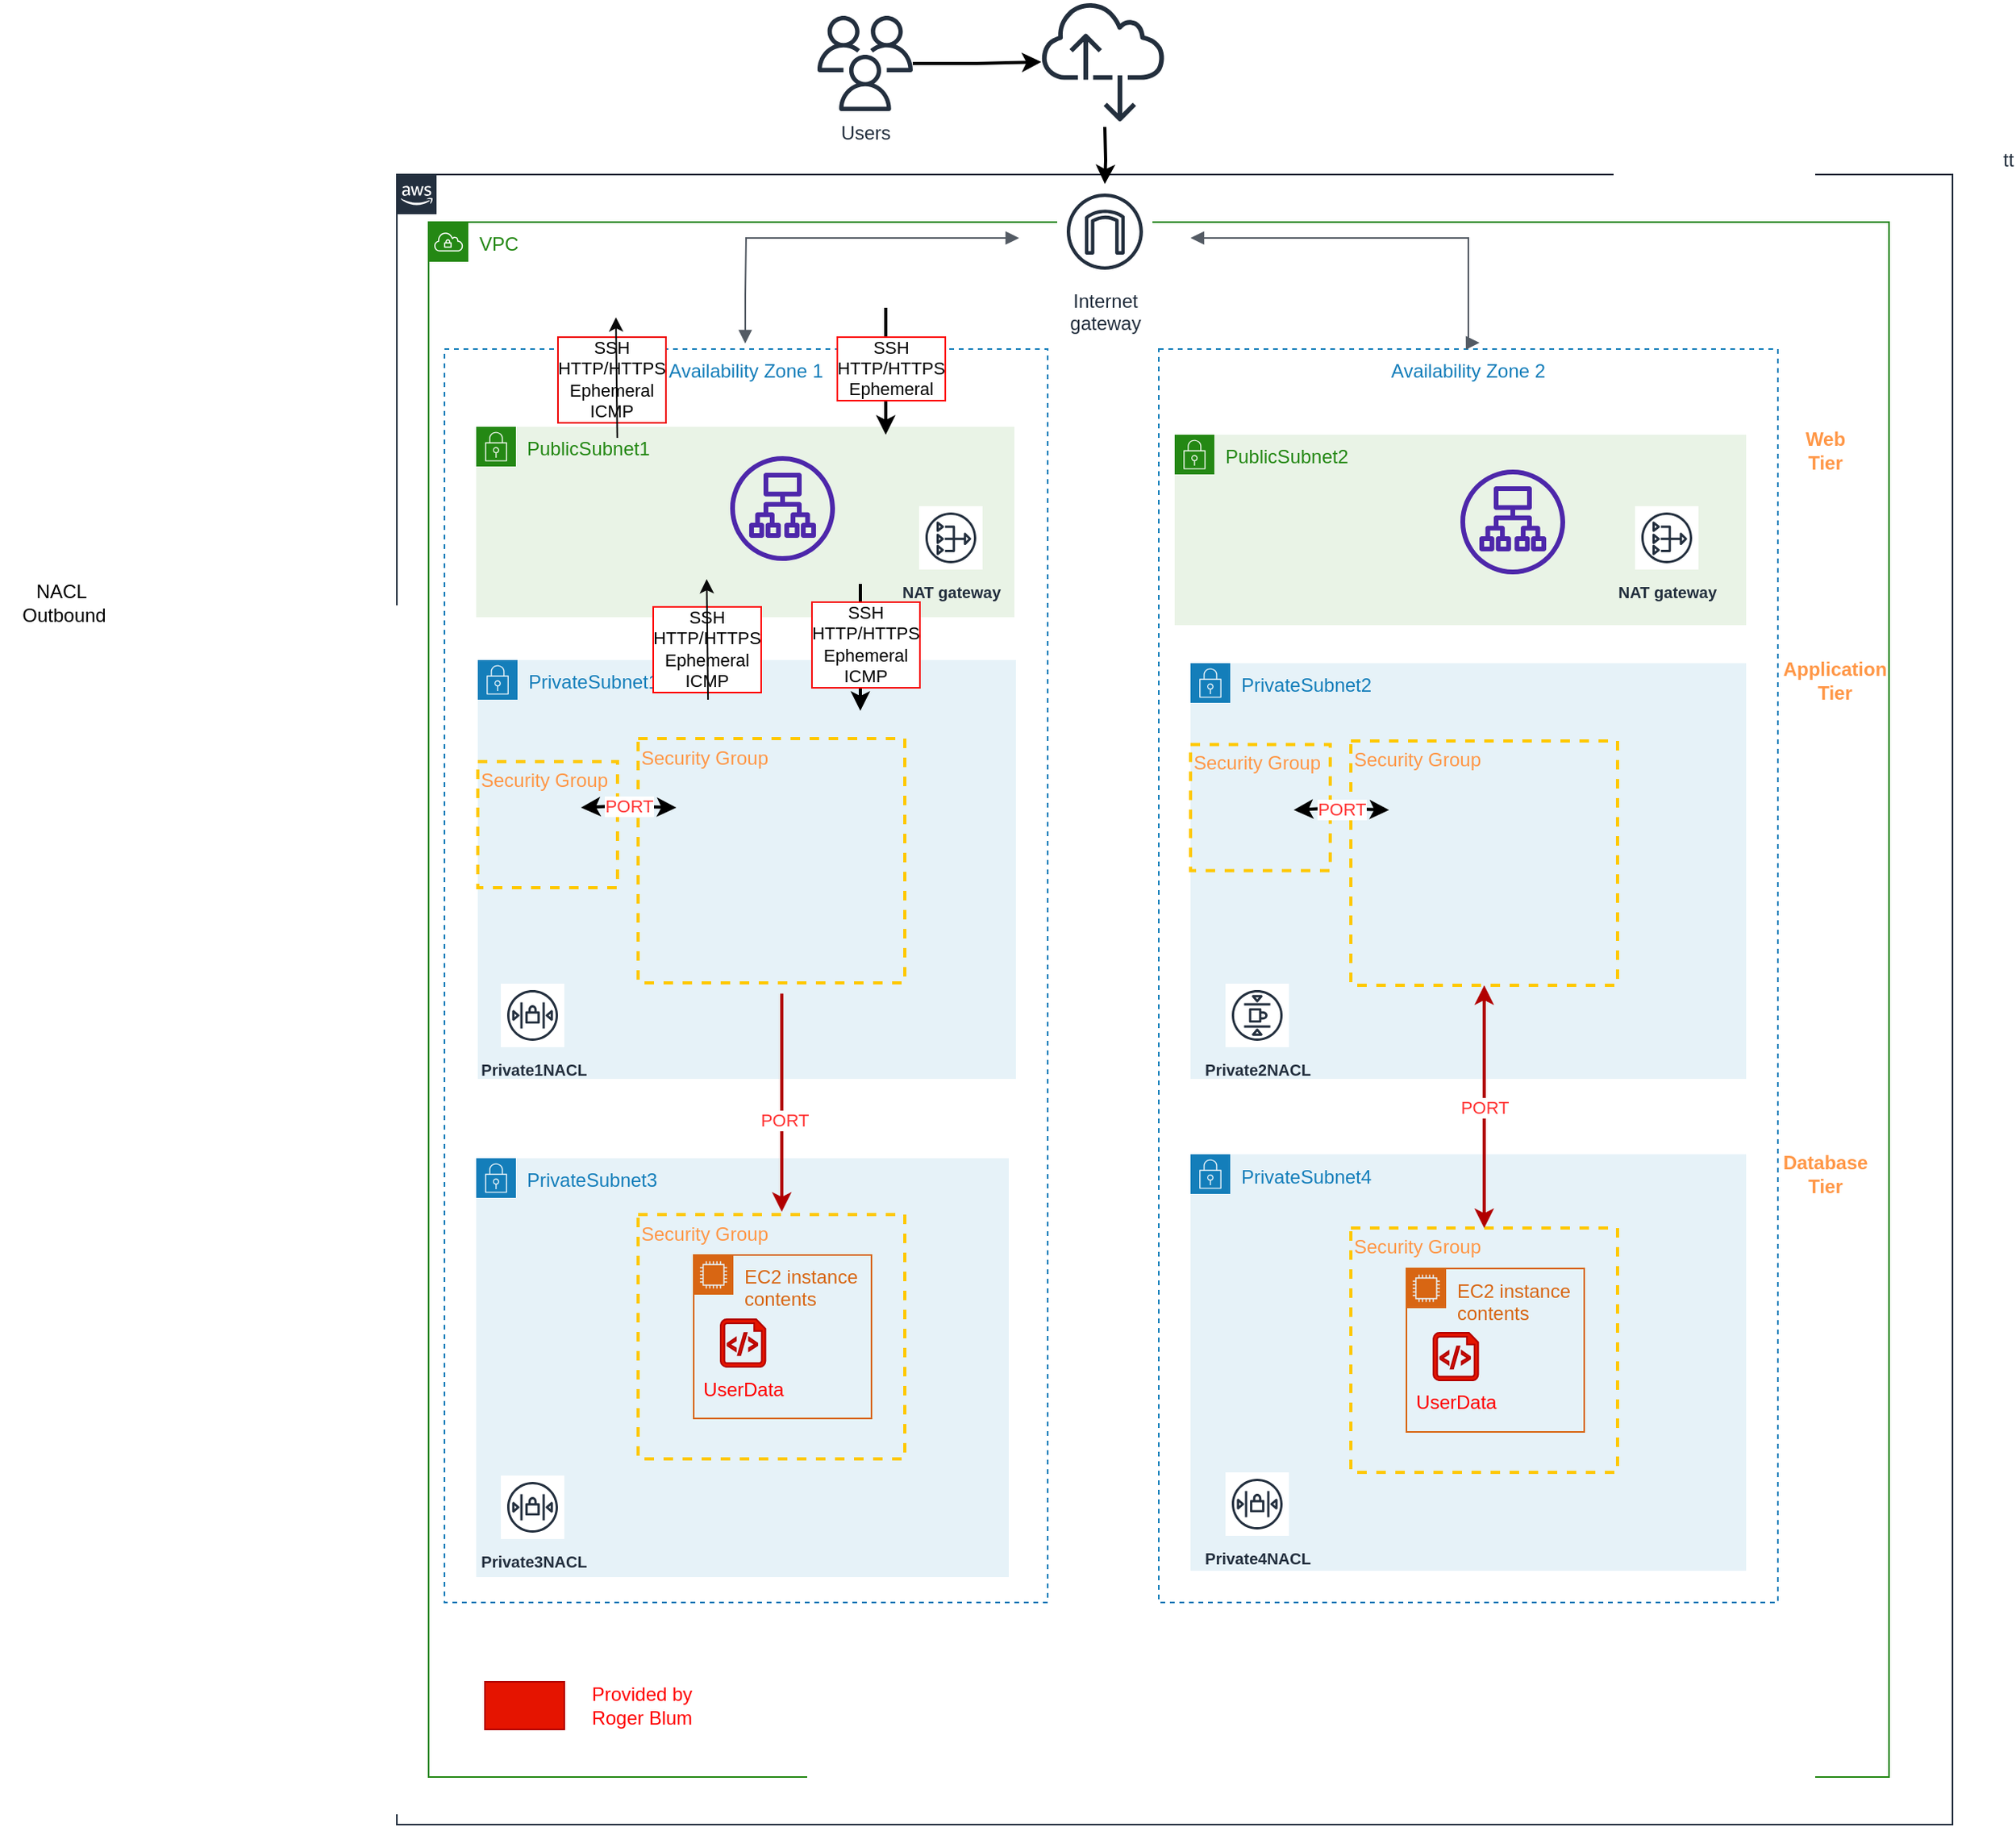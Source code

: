 <mxfile version="20.7.4" type="device"><diagram id="jrXY4hO8n29qiqvIHeQG" name="Page-1"><mxGraphModel dx="3018" dy="2140" grid="1" gridSize="10" guides="1" tooltips="1" connect="1" arrows="1" fold="1" page="0" pageScale="1" pageWidth="827" pageHeight="1169" math="0" shadow="0"><root><mxCell id="0"/><mxCell id="1" parent="0"/><mxCell id="5G6M97Ru5O6IGqaMy1Rf-31" value="Availability Zone 1" style="strokeColor=#147EBA;dashed=1;verticalAlign=top;fontStyle=0;fontColor=#147EBA;" parent="1" vertex="1"><mxGeometry x="-1020" y="-690" width="380" height="790" as="geometry"/></mxCell><mxCell id="5G6M97Ru5O6IGqaMy1Rf-26" value="PrivateSubnet1" style="points=[[0,0],[0.25,0],[0.5,0],[0.75,0],[1,0],[1,0.25],[1,0.5],[1,0.75],[1,1],[0.75,1],[0.5,1],[0.25,1],[0,1],[0,0.75],[0,0.5],[0,0.25]];outlineConnect=0;gradientColor=none;html=1;whiteSpace=wrap;fontSize=12;fontStyle=0;shape=mxgraph.aws4.group;grIcon=mxgraph.aws4.group_security_group;grStroke=0;strokeColor=#147EBA;fillColor=#E6F2F8;verticalAlign=top;align=left;spacingLeft=30;fontColor=#147EBA;dashed=0;" parent="1" vertex="1"><mxGeometry x="-999" y="-494" width="339" height="264" as="geometry"/></mxCell><mxCell id="5G6M97Ru5O6IGqaMy1Rf-22" value="tt" style="points=[[0,0],[0.25,0],[0.5,0],[0.75,0],[1,0],[1,0.25],[1,0.5],[1,0.75],[1,1],[0.75,1],[0.5,1],[0.25,1],[0,1],[0,0.75],[0,0.5],[0,0.25]];outlineConnect=0;gradientColor=none;html=1;whiteSpace=wrap;fontSize=12;fontStyle=0;shape=mxgraph.aws4.group;grIcon=mxgraph.aws4.group_aws_cloud_alt;strokeColor=#232F3E;verticalAlign=bottom;align=left;spacingLeft=30;fontColor=#232F3E;dashed=0;fillColor=none;labelPosition=right;verticalLabelPosition=top;" parent="1" vertex="1"><mxGeometry x="-1050" y="-800" width="980" height="1040" as="geometry"/></mxCell><mxCell id="5G6M97Ru5O6IGqaMy1Rf-23" value="VPC" style="points=[[0,0],[0.25,0],[0.5,0],[0.75,0],[1,0],[1,0.25],[1,0.5],[1,0.75],[1,1],[0.75,1],[0.5,1],[0.25,1],[0,1],[0,0.75],[0,0.5],[0,0.25]];outlineConnect=0;gradientColor=none;html=1;whiteSpace=wrap;fontSize=12;fontStyle=0;shape=mxgraph.aws4.group;grIcon=mxgraph.aws4.group_vpc;strokeColor=#248814;fillColor=none;verticalAlign=top;align=left;spacingLeft=30;dashed=0;fontColor=#248814;" parent="1" vertex="1"><mxGeometry x="-1030" y="-770" width="920" height="980" as="geometry"/></mxCell><mxCell id="5G6M97Ru5O6IGqaMy1Rf-32" value="Availability Zone 2" style="strokeColor=#147EBA;dashed=1;verticalAlign=top;fontStyle=0;fontColor=#147EBA;" parent="1" vertex="1"><mxGeometry x="-570" y="-690" width="390" height="790" as="geometry"/></mxCell><mxCell id="5G6M97Ru5O6IGqaMy1Rf-24" value="PublicSubnet1" style="points=[[0,0],[0.25,0],[0.5,0],[0.75,0],[1,0],[1,0.25],[1,0.5],[1,0.75],[1,1],[0.75,1],[0.5,1],[0.25,1],[0,1],[0,0.75],[0,0.5],[0,0.25]];outlineConnect=0;gradientColor=none;html=1;whiteSpace=wrap;fontSize=12;fontStyle=0;shape=mxgraph.aws4.group;grIcon=mxgraph.aws4.group_security_group;grStroke=0;strokeColor=#248814;fillColor=#E9F3E6;verticalAlign=top;align=left;spacingLeft=30;fontColor=#248814;dashed=0;" parent="1" vertex="1"><mxGeometry x="-1000" y="-641" width="339" height="120" as="geometry"/></mxCell><mxCell id="5G6M97Ru5O6IGqaMy1Rf-25" value="PublicSubnet2" style="points=[[0,0],[0.25,0],[0.5,0],[0.75,0],[1,0],[1,0.25],[1,0.5],[1,0.75],[1,1],[0.75,1],[0.5,1],[0.25,1],[0,1],[0,0.75],[0,0.5],[0,0.25]];outlineConnect=0;gradientColor=none;html=1;whiteSpace=wrap;fontSize=12;fontStyle=0;shape=mxgraph.aws4.group;grIcon=mxgraph.aws4.group_security_group;grStroke=0;strokeColor=#248814;fillColor=#E9F3E6;verticalAlign=top;align=left;spacingLeft=30;fontColor=#248814;dashed=0;" parent="1" vertex="1"><mxGeometry x="-560" y="-636" width="360" height="120" as="geometry"/></mxCell><mxCell id="5G6M97Ru5O6IGqaMy1Rf-27" value="PrivateSubnet2" style="points=[[0,0],[0.25,0],[0.5,0],[0.75,0],[1,0],[1,0.25],[1,0.5],[1,0.75],[1,1],[0.75,1],[0.5,1],[0.25,1],[0,1],[0,0.75],[0,0.5],[0,0.25]];outlineConnect=0;gradientColor=none;html=1;whiteSpace=wrap;fontSize=12;fontStyle=0;shape=mxgraph.aws4.group;grIcon=mxgraph.aws4.group_security_group;grStroke=0;strokeColor=#147EBA;fillColor=#E6F2F8;verticalAlign=top;align=left;spacingLeft=30;fontColor=#147EBA;dashed=0;" parent="1" vertex="1"><mxGeometry x="-550" y="-492" width="350" height="262" as="geometry"/></mxCell><mxCell id="xLXbCmjDXcXgFieV5TB8-3" value="" style="edgeStyle=orthogonalEdgeStyle;rounded=0;orthogonalLoop=1;jettySize=auto;html=1;strokeWidth=2;" parent="1" source="5G6M97Ru5O6IGqaMy1Rf-37" target="xLXbCmjDXcXgFieV5TB8-2" edge="1"><mxGeometry relative="1" as="geometry"/></mxCell><mxCell id="5G6M97Ru5O6IGqaMy1Rf-37" value="Users" style="outlineConnect=0;fontColor=#232F3E;gradientColor=none;fillColor=#232F3E;strokeColor=none;dashed=0;verticalLabelPosition=bottom;verticalAlign=top;align=center;html=1;fontSize=12;fontStyle=0;aspect=fixed;pointerEvents=1;shape=mxgraph.aws4.users;" parent="1" vertex="1"><mxGeometry x="-785" y="-900" width="60" height="60" as="geometry"/></mxCell><mxCell id="1VqNuTZfQqDqZBqzcLF3-1" value="&lt;font style=&quot;font-size: 10px;&quot;&gt;&lt;b&gt;NAT gateway&lt;/b&gt;&lt;/font&gt;" style="sketch=0;outlineConnect=0;fontColor=#232F3E;gradientColor=none;strokeColor=#232F3E;fillColor=#ffffff;dashed=0;verticalLabelPosition=bottom;verticalAlign=top;align=center;html=1;fontSize=12;fontStyle=0;aspect=fixed;shape=mxgraph.aws4.resourceIcon;resIcon=mxgraph.aws4.nat_gateway;" parent="1" vertex="1"><mxGeometry x="-721" y="-591" width="40" height="40" as="geometry"/></mxCell><mxCell id="1VqNuTZfQqDqZBqzcLF3-2" value="&lt;b&gt;&lt;font style=&quot;font-size: 10px;&quot;&gt;NAT gateway&lt;/font&gt;&lt;/b&gt;" style="sketch=0;outlineConnect=0;fontColor=#232F3E;gradientColor=none;strokeColor=#232F3E;fillColor=#ffffff;dashed=0;verticalLabelPosition=bottom;verticalAlign=top;align=center;html=1;fontSize=12;fontStyle=0;aspect=fixed;shape=mxgraph.aws4.resourceIcon;resIcon=mxgraph.aws4.nat_gateway;" parent="1" vertex="1"><mxGeometry x="-270" y="-591" width="40" height="40" as="geometry"/></mxCell><mxCell id="1VqNuTZfQqDqZBqzcLF3-11" value="" style="edgeStyle=orthogonalEdgeStyle;html=1;endArrow=block;elbow=vertical;startArrow=block;startFill=1;endFill=1;strokeColor=#545B64;rounded=0;entryX=0;entryY=0.5;entryDx=0;entryDy=0;entryPerimeter=0;exitX=0.472;exitY=0.001;exitDx=0;exitDy=0;exitPerimeter=0;" parent="1" edge="1"><mxGeometry width="100" relative="1" as="geometry"><mxPoint x="-830.52" y="-693.52" as="sourcePoint"/><mxPoint x="-658" y="-760.0" as="targetPoint"/><Array as="points"><mxPoint x="-830" y="-724"/><mxPoint x="-830" y="-760"/></Array></mxGeometry></mxCell><mxCell id="1VqNuTZfQqDqZBqzcLF3-14" value="" style="edgeStyle=orthogonalEdgeStyle;html=1;endArrow=block;elbow=vertical;startArrow=block;startFill=1;endFill=1;strokeColor=#545B64;rounded=0;exitX=0.518;exitY=-0.005;exitDx=0;exitDy=0;exitPerimeter=0;" parent="1" source="5G6M97Ru5O6IGqaMy1Rf-32" edge="1"><mxGeometry width="100" relative="1" as="geometry"><mxPoint x="-375" y="-700" as="sourcePoint"/><mxPoint x="-550" y="-760" as="targetPoint"/><Array as="points"><mxPoint x="-375" y="-760"/></Array></mxGeometry></mxCell><mxCell id="xLXbCmjDXcXgFieV5TB8-1" value="Internet&#10;gateway" style="sketch=0;outlineConnect=0;fontColor=#232F3E;gradientColor=none;strokeColor=#232F3E;fillColor=#ffffff;dashed=0;verticalLabelPosition=bottom;verticalAlign=top;align=center;html=1;fontSize=12;fontStyle=0;aspect=fixed;shape=mxgraph.aws4.resourceIcon;resIcon=mxgraph.aws4.internet_gateway;" parent="1" vertex="1"><mxGeometry x="-634" y="-794" width="60" height="60" as="geometry"/></mxCell><mxCell id="xLXbCmjDXcXgFieV5TB8-4" value="" style="edgeStyle=orthogonalEdgeStyle;rounded=0;orthogonalLoop=1;jettySize=auto;html=1;strokeWidth=2;" parent="1" target="xLXbCmjDXcXgFieV5TB8-1" edge="1"><mxGeometry relative="1" as="geometry"><mxPoint x="-604" y="-830" as="sourcePoint"/></mxGeometry></mxCell><mxCell id="xLXbCmjDXcXgFieV5TB8-2" value="" style="sketch=0;outlineConnect=0;fontColor=#232F3E;gradientColor=none;fillColor=#232F3D;strokeColor=none;dashed=0;verticalLabelPosition=bottom;verticalAlign=top;align=center;html=1;fontSize=12;fontStyle=0;aspect=fixed;pointerEvents=1;shape=mxgraph.aws4.internet_alt2;" parent="1" vertex="1"><mxGeometry x="-644" y="-910" width="78" height="78" as="geometry"/></mxCell><mxCell id="xLXbCmjDXcXgFieV5TB8-15" value="PrivateSubnet3" style="points=[[0,0],[0.25,0],[0.5,0],[0.75,0],[1,0],[1,0.25],[1,0.5],[1,0.75],[1,1],[0.75,1],[0.5,1],[0.25,1],[0,1],[0,0.75],[0,0.5],[0,0.25]];outlineConnect=0;gradientColor=none;html=1;whiteSpace=wrap;fontSize=12;fontStyle=0;shape=mxgraph.aws4.group;grIcon=mxgraph.aws4.group_security_group;grStroke=0;strokeColor=#147EBA;fillColor=#E6F2F8;verticalAlign=top;align=left;spacingLeft=30;fontColor=#147EBA;dashed=0;" parent="1" vertex="1"><mxGeometry x="-1000" y="-180" width="335.5" height="264" as="geometry"/></mxCell><mxCell id="xLXbCmjDXcXgFieV5TB8-18" value="PrivateSubnet4" style="points=[[0,0],[0.25,0],[0.5,0],[0.75,0],[1,0],[1,0.25],[1,0.5],[1,0.75],[1,1],[0.75,1],[0.5,1],[0.25,1],[0,1],[0,0.75],[0,0.5],[0,0.25]];outlineConnect=0;gradientColor=none;html=1;whiteSpace=wrap;fontSize=12;fontStyle=0;shape=mxgraph.aws4.group;grIcon=mxgraph.aws4.group_security_group;grStroke=0;strokeColor=#147EBA;fillColor=#E6F2F8;verticalAlign=top;align=left;spacingLeft=30;fontColor=#147EBA;dashed=0;" parent="1" vertex="1"><mxGeometry x="-550" y="-182.5" width="350" height="262.5" as="geometry"/></mxCell><mxCell id="uyt5jaZ_HBhLrm_yC9xE-3" value="Web&lt;br&gt;Tier" style="text;strokeColor=none;align=center;fillColor=none;html=1;verticalAlign=middle;whiteSpace=wrap;rounded=0;fontColor=#FF9747;fontStyle=1" parent="1" vertex="1"><mxGeometry x="-180" y="-641" width="60" height="30" as="geometry"/></mxCell><mxCell id="uyt5jaZ_HBhLrm_yC9xE-4" value="Application&lt;br&gt;Tier" style="text;strokeColor=none;align=center;fillColor=none;html=1;verticalAlign=middle;whiteSpace=wrap;rounded=0;fontColor=#FF9747;fontStyle=1" parent="1" vertex="1"><mxGeometry x="-174" y="-496" width="60" height="30" as="geometry"/></mxCell><mxCell id="uyt5jaZ_HBhLrm_yC9xE-5" value="Database&lt;br&gt;Tier" style="text;strokeColor=none;align=center;fillColor=none;html=1;verticalAlign=middle;whiteSpace=wrap;rounded=0;fontColor=#FF9747;fontStyle=1" parent="1" vertex="1"><mxGeometry x="-180" y="-185.5" width="60" height="30" as="geometry"/></mxCell><mxCell id="uyt5jaZ_HBhLrm_yC9xE-8" value="&lt;font style=&quot;font-size: 10px;&quot;&gt;Private1NACL&lt;/font&gt;" style="sketch=0;outlineConnect=0;fontColor=#232F3E;gradientColor=none;strokeColor=#232F3E;fillColor=#ffffff;dashed=0;verticalLabelPosition=bottom;verticalAlign=top;align=center;html=1;fontSize=12;fontStyle=1;aspect=fixed;shape=mxgraph.aws4.resourceIcon;resIcon=mxgraph.aws4.network_access_control_list;" parent="1" vertex="1"><mxGeometry x="-984.5" y="-290" width="40" height="40" as="geometry"/></mxCell><mxCell id="uyt5jaZ_HBhLrm_yC9xE-10" value="&lt;font style=&quot;font-size: 10px;&quot;&gt;Private2NACL&lt;/font&gt;" style="sketch=0;outlineConnect=0;fontColor=#232F3E;gradientColor=none;strokeColor=#232F3E;fillColor=#ffffff;dashed=0;verticalLabelPosition=bottom;verticalAlign=top;align=center;html=1;fontSize=12;fontStyle=1;aspect=fixed;shape=mxgraph.aws4.resourceIcon;resIcon=mxgraph.aws4.network_access_control_list;direction=south;" parent="1" vertex="1"><mxGeometry x="-528" y="-290" width="40" height="40" as="geometry"/></mxCell><mxCell id="uyt5jaZ_HBhLrm_yC9xE-11" value="&lt;font style=&quot;font-size: 10px;&quot;&gt;Private3NACL&lt;/font&gt;" style="sketch=0;outlineConnect=0;fontColor=#232F3E;gradientColor=none;strokeColor=#232F3E;fillColor=#ffffff;dashed=0;verticalLabelPosition=bottom;verticalAlign=top;align=center;html=1;fontSize=12;fontStyle=1;aspect=fixed;shape=mxgraph.aws4.resourceIcon;resIcon=mxgraph.aws4.network_access_control_list;" parent="1" vertex="1"><mxGeometry x="-984.5" y="20" width="40" height="40" as="geometry"/></mxCell><mxCell id="uyt5jaZ_HBhLrm_yC9xE-12" value="&lt;font style=&quot;font-size: 10px;&quot;&gt;Private4NACL&lt;/font&gt;" style="sketch=0;outlineConnect=0;fontColor=#232F3E;gradientColor=none;strokeColor=#232F3E;fillColor=#ffffff;dashed=0;verticalLabelPosition=bottom;verticalAlign=top;align=center;html=1;fontSize=12;fontStyle=1;aspect=fixed;shape=mxgraph.aws4.resourceIcon;resIcon=mxgraph.aws4.network_access_control_list;" parent="1" vertex="1"><mxGeometry x="-528" y="18" width="40" height="40" as="geometry"/></mxCell><mxCell id="xFBPH7expV1PxLe_VSN9-13" value="" style="edgeStyle=orthogonalEdgeStyle;orthogonalLoop=1;jettySize=auto;html=1;rounded=0;fillColor=#e51400;strokeColor=#000000;strokeWidth=2;" parent="1" edge="1"><mxGeometry relative="1" as="geometry"><mxPoint x="-758" y="-542" as="sourcePoint"/><mxPoint x="-758" y="-462" as="targetPoint"/></mxGeometry></mxCell><mxCell id="xFBPH7expV1PxLe_VSN9-9" value="" style="sketch=0;outlineConnect=0;fontColor=#232F3E;gradientColor=none;fillColor=#4D27AA;strokeColor=none;dashed=0;verticalLabelPosition=bottom;verticalAlign=top;align=center;html=1;fontSize=12;fontStyle=0;aspect=fixed;pointerEvents=1;shape=mxgraph.aws4.application_load_balancer;" parent="1" vertex="1"><mxGeometry x="-840" y="-622.5" width="66" height="66" as="geometry"/></mxCell><mxCell id="xFBPH7expV1PxLe_VSN9-10" value="" style="sketch=0;outlineConnect=0;fontColor=#232F3E;gradientColor=none;fillColor=#4D27AA;strokeColor=none;dashed=0;verticalLabelPosition=bottom;verticalAlign=top;align=center;html=1;fontSize=12;fontStyle=0;aspect=fixed;pointerEvents=1;shape=mxgraph.aws4.application_load_balancer;" parent="1" vertex="1"><mxGeometry x="-380" y="-614" width="66" height="66" as="geometry"/></mxCell><mxCell id="xFBPH7expV1PxLe_VSN9-25" value="SSH&lt;br&gt;HTTP/HTTPS&lt;br&gt;Ephemeral&lt;br&gt;ICMP" style="edgeLabel;html=1;align=center;verticalAlign=middle;resizable=0;points=[];fontColor=#030303;labelBorderColor=#f70808;" parent="1" vertex="1" connectable="0"><mxGeometry x="-786" y="-498.001" as="geometry"><mxPoint x="31" y="-6" as="offset"/></mxGeometry></mxCell><mxCell id="xFBPH7expV1PxLe_VSN9-29" value="Security Group" style="fontStyle=0;verticalAlign=top;align=left;spacingTop=-2;fillColor=none;rounded=0;whiteSpace=wrap;html=1;strokeColor=#ffc800;strokeWidth=2;dashed=1;container=1;collapsible=0;expand=0;recursiveResize=0;fontColor=#FF9747;" parent="1" vertex="1"><mxGeometry x="-898" y="-144.5" width="168" height="154" as="geometry"/></mxCell><mxCell id="xFBPH7expV1PxLe_VSN9-26" value="Security Group" style="fontStyle=0;verticalAlign=top;align=left;spacingTop=-2;fillColor=none;rounded=0;whiteSpace=wrap;html=1;strokeColor=#ffc800;strokeWidth=2;dashed=1;container=1;collapsible=0;expand=0;recursiveResize=0;fontColor=#FF9747;" parent="1" vertex="1"><mxGeometry x="-898" y="-444.5" width="168" height="154" as="geometry"/></mxCell><mxCell id="xFBPH7expV1PxLe_VSN9-27" value="EC2 instance contents" style="points=[[0,0],[0.25,0],[0.5,0],[0.75,0],[1,0],[1,0.25],[1,0.5],[1,0.75],[1,1],[0.75,1],[0.5,1],[0.25,1],[0,1],[0,0.75],[0,0.5],[0,0.25]];outlineConnect=0;gradientColor=none;html=1;whiteSpace=wrap;fontSize=12;fontStyle=0;container=1;pointerEvents=0;collapsible=0;recursiveResize=0;shape=mxgraph.aws4.group;grIcon=mxgraph.aws4.group_ec2_instance_contents;strokeColor=#D86613;fillColor=none;verticalAlign=top;align=left;spacingLeft=30;fontColor=#D86613;dashed=0;" parent="1" vertex="1"><mxGeometry x="-863" y="-119" width="112" height="103" as="geometry"/></mxCell><mxCell id="xFBPH7expV1PxLe_VSN9-28" value="&lt;font color=&quot;#ff0000&quot;&gt;UserData&lt;/font&gt;" style="sketch=0;aspect=fixed;pointerEvents=1;shadow=0;dashed=0;html=1;strokeColor=#B20000;labelPosition=center;verticalLabelPosition=bottom;verticalAlign=top;align=center;fillColor=#e51400;shape=mxgraph.azure.script_file;fontColor=#ffffff;" parent="xFBPH7expV1PxLe_VSN9-27" vertex="1"><mxGeometry x="17" y="40.5" width="28.2" height="30" as="geometry"/></mxCell><mxCell id="xFBPH7expV1PxLe_VSN9-30" value="" style="edgeStyle=orthogonalEdgeStyle;orthogonalLoop=1;jettySize=auto;html=1;entryX=0.5;entryY=0;entryDx=0;entryDy=0;rounded=0;fillColor=#e51400;strokeColor=#B20000;strokeWidth=2;" parent="1" edge="1"><mxGeometry relative="1" as="geometry"><mxPoint x="-807.5" y="-283.751" as="sourcePoint"/><mxPoint x="-807.5" y="-146.25" as="targetPoint"/><Array as="points"><mxPoint x="-807" y="-210"/><mxPoint x="-807" y="-210"/></Array></mxGeometry></mxCell><mxCell id="xFBPH7expV1PxLe_VSN9-31" value="&lt;font color=&quot;#ff3333&quot;&gt;PORT&lt;/font&gt;" style="edgeLabel;html=1;align=center;verticalAlign=middle;resizable=0;points=[];fontColor=#FF9747;" parent="xFBPH7expV1PxLe_VSN9-30" vertex="1" connectable="0"><mxGeometry x="0.16" y="8" relative="1" as="geometry"><mxPoint x="-7" as="offset"/></mxGeometry></mxCell><mxCell id="xFBPH7expV1PxLe_VSN9-32" value="Security Group" style="fontStyle=0;verticalAlign=top;align=left;spacingTop=-2;fillColor=none;rounded=0;whiteSpace=wrap;html=1;strokeColor=#ffc800;strokeWidth=2;dashed=1;container=1;collapsible=0;expand=0;recursiveResize=0;fontColor=#FF9747;" parent="1" vertex="1"><mxGeometry x="-999" y="-430" width="88" height="79.5" as="geometry"/></mxCell><mxCell id="xFBPH7expV1PxLe_VSN9-33" value="PORT" style="endArrow=classic;startArrow=classic;html=1;rounded=0;strokeWidth=2;fontColor=#FF3333;entryX=-0.062;entryY=0;entryDx=0;entryDy=0;entryPerimeter=0;" parent="1" edge="1"><mxGeometry width="50" height="50" relative="1" as="geometry"><mxPoint x="-934" y="-401" as="sourcePoint"/><mxPoint x="-873.944" y="-401" as="targetPoint"/><Array as="points"><mxPoint x="-914" y="-402"/></Array></mxGeometry></mxCell><mxCell id="xFBPH7expV1PxLe_VSN9-36" value="Security Group" style="fontStyle=0;verticalAlign=top;align=left;spacingTop=-2;fillColor=none;rounded=0;whiteSpace=wrap;html=1;strokeColor=#ffc800;strokeWidth=2;dashed=1;container=1;collapsible=0;expand=0;recursiveResize=0;fontColor=#FF9747;" parent="1" vertex="1"><mxGeometry x="-449" y="-443" width="168" height="154" as="geometry"/></mxCell><mxCell id="xFBPH7expV1PxLe_VSN9-39" value="Security Group" style="fontStyle=0;verticalAlign=top;align=left;spacingTop=-2;fillColor=none;rounded=0;whiteSpace=wrap;html=1;strokeColor=#ffc800;strokeWidth=2;dashed=1;container=1;collapsible=0;expand=0;recursiveResize=0;fontColor=#FF9747;" parent="1" vertex="1"><mxGeometry x="-550" y="-440.75" width="88" height="79.5" as="geometry"/></mxCell><mxCell id="xFBPH7expV1PxLe_VSN9-40" value="PORT" style="endArrow=classic;startArrow=classic;html=1;rounded=0;strokeWidth=2;fontColor=#FF3333;entryX=-0.062;entryY=0;entryDx=0;entryDy=0;entryPerimeter=0;" parent="1" edge="1"><mxGeometry width="50" height="50" relative="1" as="geometry"><mxPoint x="-485" y="-399.5" as="sourcePoint"/><mxPoint x="-424.944" y="-399.5" as="targetPoint"/><Array as="points"><mxPoint x="-465" y="-400.5"/></Array></mxGeometry></mxCell><mxCell id="xFBPH7expV1PxLe_VSN9-42" value="Security Group" style="fontStyle=0;verticalAlign=top;align=left;spacingTop=-2;fillColor=none;rounded=0;whiteSpace=wrap;html=1;strokeColor=#ffc800;strokeWidth=2;dashed=1;container=1;collapsible=0;expand=0;recursiveResize=0;fontColor=#FF9747;" parent="1" vertex="1"><mxGeometry x="-449" y="-136" width="168" height="154" as="geometry"/></mxCell><mxCell id="xFBPH7expV1PxLe_VSN9-43" value="EC2 instance contents" style="points=[[0,0],[0.25,0],[0.5,0],[0.75,0],[1,0],[1,0.25],[1,0.5],[1,0.75],[1,1],[0.75,1],[0.5,1],[0.25,1],[0,1],[0,0.75],[0,0.5],[0,0.25]];outlineConnect=0;gradientColor=none;html=1;whiteSpace=wrap;fontSize=12;fontStyle=0;container=1;pointerEvents=0;collapsible=0;recursiveResize=0;shape=mxgraph.aws4.group;grIcon=mxgraph.aws4.group_ec2_instance_contents;strokeColor=#D86613;fillColor=none;verticalAlign=top;align=left;spacingLeft=30;fontColor=#D86613;dashed=0;" parent="1" vertex="1"><mxGeometry x="-414" y="-110.5" width="112" height="103" as="geometry"/></mxCell><mxCell id="xFBPH7expV1PxLe_VSN9-44" value="&lt;font color=&quot;#ff0000&quot;&gt;UserData&lt;/font&gt;" style="sketch=0;aspect=fixed;pointerEvents=1;shadow=0;dashed=0;html=1;strokeColor=#B20000;labelPosition=center;verticalLabelPosition=bottom;verticalAlign=top;align=center;fillColor=#e51400;shape=mxgraph.azure.script_file;fontColor=#ffffff;" parent="xFBPH7expV1PxLe_VSN9-43" vertex="1"><mxGeometry x="17" y="40.5" width="28.2" height="30" as="geometry"/></mxCell><mxCell id="xFBPH7expV1PxLe_VSN9-45" value="PORT" style="endArrow=classic;startArrow=classic;html=1;rounded=0;strokeWidth=2;fontColor=#FF3333;entryX=0.5;entryY=1;entryDx=0;entryDy=0;exitX=0.5;exitY=0;exitDx=0;exitDy=0;fillColor=#e51400;strokeColor=#B20000;" parent="1" source="xFBPH7expV1PxLe_VSN9-42" target="xFBPH7expV1PxLe_VSN9-36" edge="1"><mxGeometry width="50" height="50" relative="1" as="geometry"><mxPoint x="-210" y="-200" as="sourcePoint"/><mxPoint x="-160" y="-250" as="targetPoint"/></mxGeometry></mxCell><mxCell id="xFBPH7expV1PxLe_VSN9-47" value="" style="rounded=0;whiteSpace=wrap;html=1;strokeColor=#B20000;fontColor=#ffffff;fillColor=#e51400;" parent="1" vertex="1"><mxGeometry x="-994.5" y="150" width="50" height="30" as="geometry"/></mxCell><mxCell id="xFBPH7expV1PxLe_VSN9-48" value="Provided by Roger Blum" style="text;strokeColor=none;align=center;fillColor=none;html=1;verticalAlign=middle;whiteSpace=wrap;rounded=0;fontColor=#FF0000;" parent="1" vertex="1"><mxGeometry x="-942.5" y="150" width="92.5" height="30" as="geometry"/></mxCell><mxCell id="IY-KNxv3VzHNQ_SrPp_i-1" style="edgeStyle=orthogonalEdgeStyle;rounded=0;orthogonalLoop=1;jettySize=auto;html=1;exitX=0.5;exitY=1;exitDx=0;exitDy=0;" edge="1" parent="1" source="5G6M97Ru5O6IGqaMy1Rf-24" target="5G6M97Ru5O6IGqaMy1Rf-24"><mxGeometry relative="1" as="geometry"/></mxCell><mxCell id="IY-KNxv3VzHNQ_SrPp_i-2" value="SSH&lt;br&gt;HTTP/HTTPS&lt;br&gt;Ephemeral&lt;br&gt;ICMP" style="edgeLabel;html=1;align=center;verticalAlign=middle;resizable=0;points=[];fontColor=#000000;labelBorderColor=#FF0000;" vertex="1" connectable="0" parent="1"><mxGeometry x="-886" y="-495.001" as="geometry"><mxPoint x="31" y="-6" as="offset"/></mxGeometry></mxCell><mxCell id="IY-KNxv3VzHNQ_SrPp_i-3" value="" style="endArrow=classic;html=1;rounded=0;exitX=0.411;exitY=-0.003;exitDx=0;exitDy=0;exitPerimeter=0;strokeColor=#0a0a0a;" edge="1" parent="1"><mxGeometry width="50" height="50" relative="1" as="geometry"><mxPoint x="-853.952" y="-468.962" as="sourcePoint"/><mxPoint x="-854.817" y="-545" as="targetPoint"/></mxGeometry></mxCell><mxCell id="IY-KNxv3VzHNQ_SrPp_i-6" value="" style="edgeStyle=orthogonalEdgeStyle;orthogonalLoop=1;jettySize=auto;html=1;rounded=0;fillColor=#e51400;strokeColor=#000000;strokeWidth=2;" edge="1" parent="1"><mxGeometry relative="1" as="geometry"><mxPoint x="-742" y="-716" as="sourcePoint"/><mxPoint x="-742" y="-636" as="targetPoint"/></mxGeometry></mxCell><mxCell id="IY-KNxv3VzHNQ_SrPp_i-7" value="SSH&lt;br&gt;HTTP/HTTPS&lt;br&gt;Ephemeral" style="edgeLabel;html=1;align=center;verticalAlign=middle;resizable=0;points=[];fontColor=#030303;labelBorderColor=#fd0808;" vertex="1" connectable="0" parent="1"><mxGeometry x="-770" y="-672.001" as="geometry"><mxPoint x="31" y="-6" as="offset"/></mxGeometry></mxCell><mxCell id="IY-KNxv3VzHNQ_SrPp_i-8" value="SSH&lt;br&gt;HTTP/HTTPS&lt;br&gt;Ephemeral&lt;br&gt;ICMP" style="edgeLabel;html=1;align=center;verticalAlign=middle;resizable=0;points=[];fontColor=#000000;labelBorderColor=#ef0101;" vertex="1" connectable="0" parent="1"><mxGeometry x="-946.18" y="-665.021" as="geometry"><mxPoint x="31" y="-6" as="offset"/></mxGeometry></mxCell><mxCell id="IY-KNxv3VzHNQ_SrPp_i-9" value="" style="endArrow=classic;html=1;rounded=0;exitX=0.411;exitY=-0.003;exitDx=0;exitDy=0;exitPerimeter=0;strokeColor=#0a0a0a;" edge="1" parent="1"><mxGeometry width="50" height="50" relative="1" as="geometry"><mxPoint x="-911.132" y="-633.982" as="sourcePoint"/><mxPoint x="-911.997" y="-710.02" as="targetPoint"/></mxGeometry></mxCell><mxCell id="IY-KNxv3VzHNQ_SrPp_i-10" value="NACL&amp;nbsp;&lt;br&gt;Outbound" style="text;html=1;align=center;verticalAlign=middle;resizable=0;points=[];autosize=1;strokeColor=none;fillColor=none;fontColor=#000000;" vertex="1" parent="1"><mxGeometry x="-1300" y="-550" width="80" height="40" as="geometry"/></mxCell></root></mxGraphModel></diagram></mxfile>